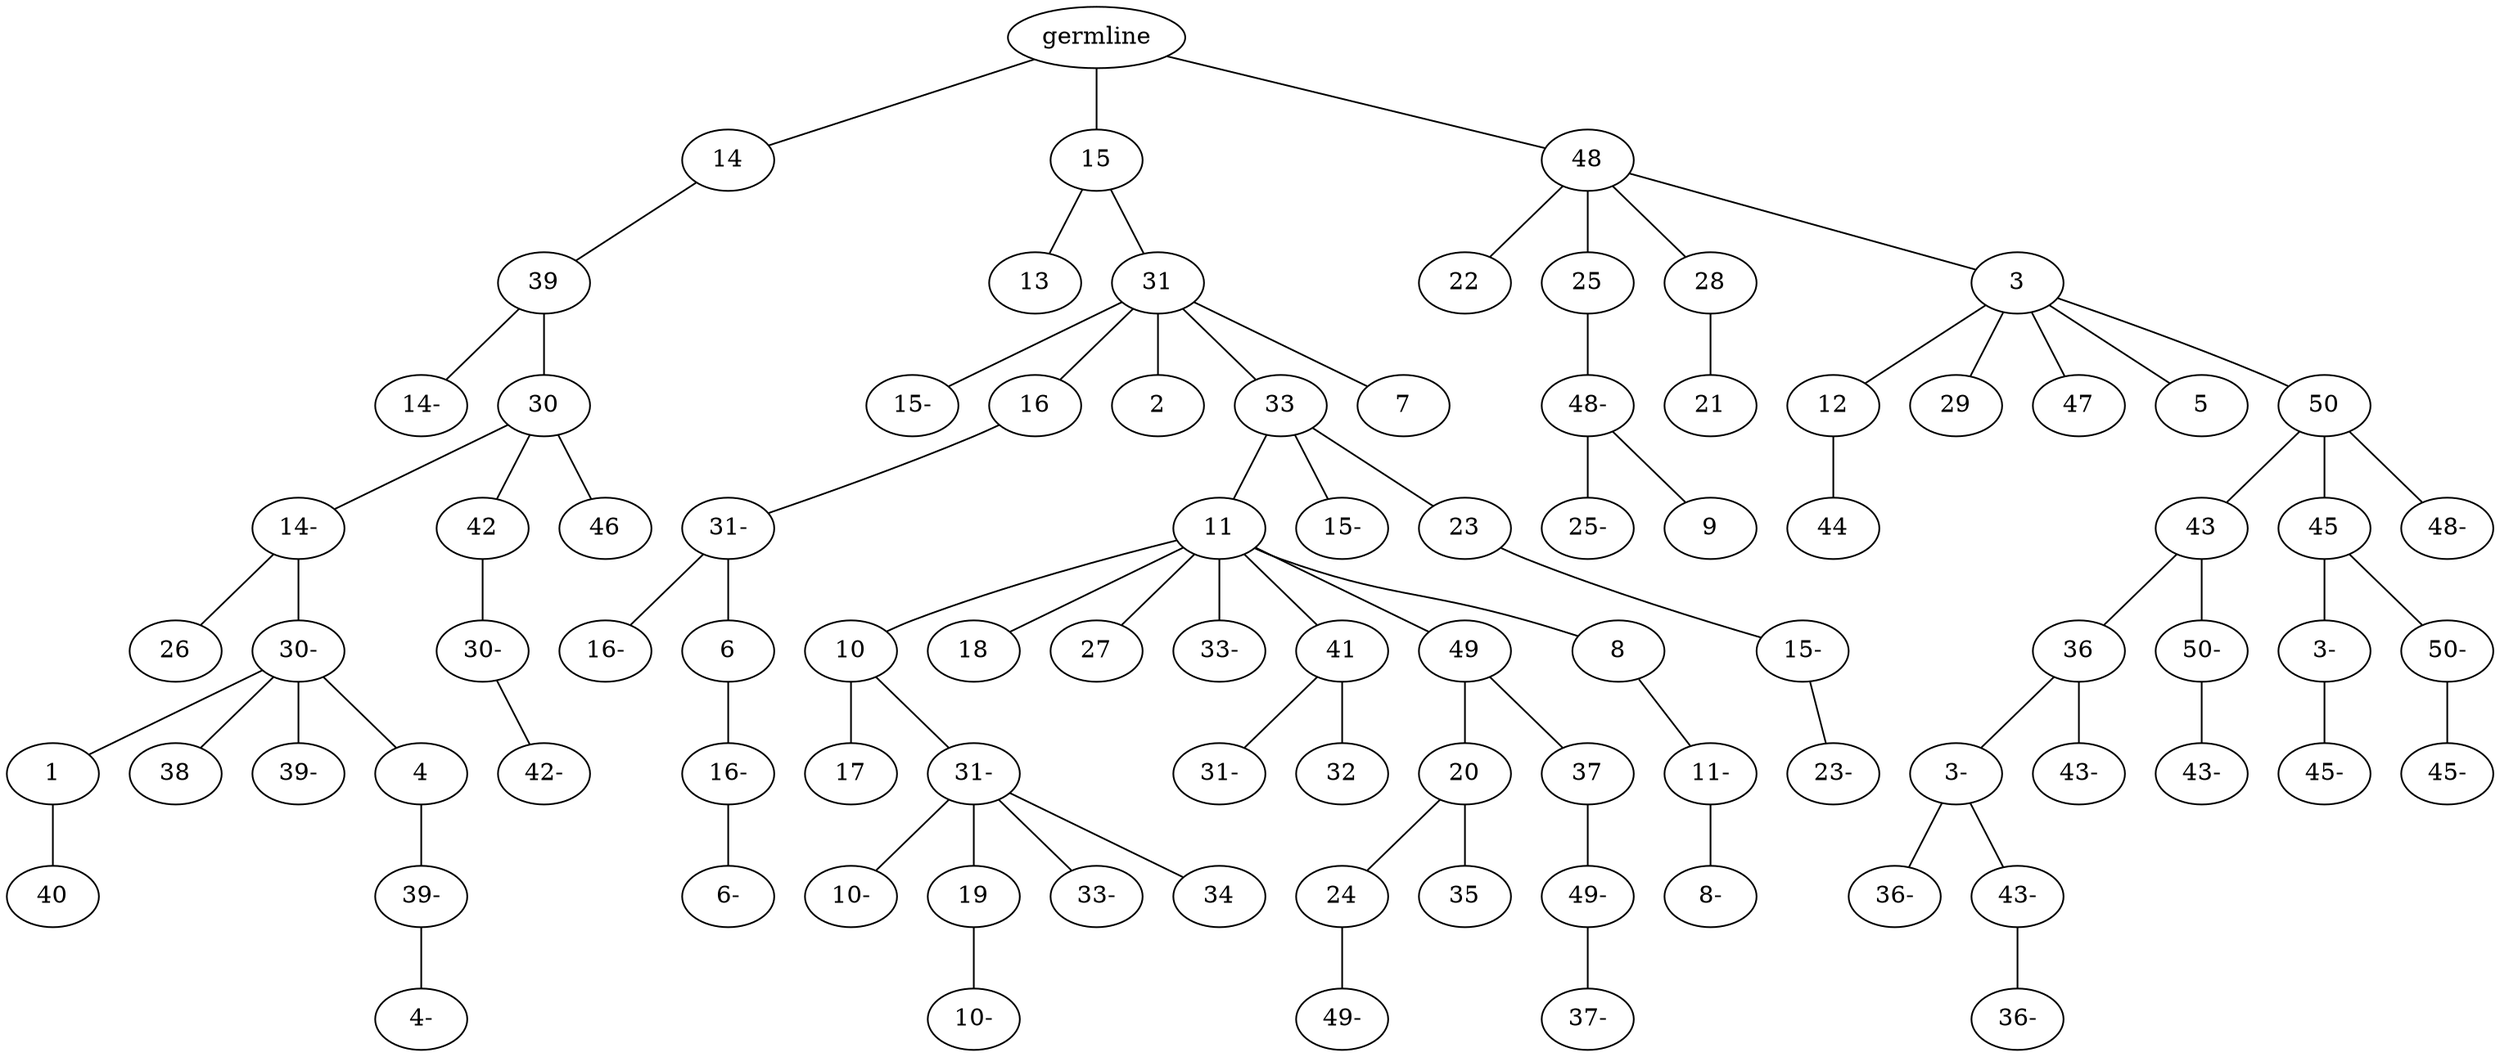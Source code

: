 graph tree {
    "139849067259984" [label="germline"];
    "139849071878880" [label="14"];
    "139849069891648" [label="39"];
    "139849069895440" [label="14-"];
    "139849069893520" [label="30"];
    "139849069893808" [label="14-"];
    "139849069895392" [label="26"];
    "139849074617984" [label="30-"];
    "139849074617792" [label="1"];
    "139849074614432" [label="40"];
    "139849074615776" [label="38"];
    "139849074615392" [label="39-"];
    "139849074615200" [label="4"];
    "139849074616112" [label="39-"];
    "139849074616928" [label="4-"];
    "139849069892608" [label="42"];
    "139849074616496" [label="30-"];
    "139849074617696" [label="42-"];
    "139849074618032" [label="46"];
    "139849071880464" [label="15"];
    "139849069892992" [label="13"];
    "139849074615008" [label="31"];
    "139849074616880" [label="15-"];
    "139849056363472" [label="16"];
    "139849056363808" [label="31-"];
    "139849056365008" [label="16-"];
    "139849056366112" [label="6"];
    "139849056363712" [label="16-"];
    "139849056363664" [label="6-"];
    "139849056366448" [label="2"];
    "139849056365728" [label="33"];
    "139849056364432" [label="11"];
    "139849056364192" [label="10"];
    "139849056364048" [label="17"];
    "139849056364528" [label="31-"];
    "139849056365872" [label="10-"];
    "139849056364768" [label="19"];
    "139849056365296" [label="10-"];
    "139849056364960" [label="33-"];
    "139849056363136" [label="34"];
    "139849056366496" [label="18"];
    "139849056366016" [label="27"];
    "139849056365248" [label="33-"];
    "139849056365680" [label="41"];
    "139849056362800" [label="31-"];
    "139849056364096" [label="32"];
    "139849056365104" [label="49"];
    "139849056364816" [label="20"];
    "139849059807392" [label="24"];
    "139849067180768" [label="49-"];
    "139849067183888" [label="35"];
    "139849075970448" [label="37"];
    "139849060376384" [label="49-"];
    "139849060374896" [label="37-"];
    "139849056363952" [label="8"];
    "139849060375856" [label="11-"];
    "139849060372736" [label="8-"];
    "139849056365920" [label="15-"];
    "139849056364336" [label="23"];
    "139849060375328" [label="15-"];
    "139849060374992" [label="23-"];
    "139849056365440" [label="7"];
    "139849069894192" [label="48"];
    "139849056366400" [label="22"];
    "139849060375280" [label="25"];
    "139849060374752" [label="48-"];
    "139849060372784" [label="25-"];
    "139849060373216" [label="9"];
    "139849060375808" [label="28"];
    "139849069893616" [label="21"];
    "139849060375760" [label="3"];
    "139849073476608" [label="12"];
    "139849073475744" [label="44"];
    "139849073476416" [label="29"];
    "139849073477040" [label="47"];
    "139849073477664" [label="5"];
    "139849073475648" [label="50"];
    "139849073477376" [label="43"];
    "139849073475840" [label="36"];
    "139849079147200" [label="3-"];
    "139849079147296" [label="36-"];
    "139849079146384" [label="43-"];
    "139849079147632" [label="36-"];
    "139849079148064" [label="43-"];
    "139849073476320" [label="50-"];
    "139849079145376" [label="43-"];
    "139849073477472" [label="45"];
    "139849079147824" [label="3-"];
    "139849079147392" [label="45-"];
    "139849079147920" [label="50-"];
    "139849079145712" [label="45-"];
    "139849079146576" [label="48-"];
    "139849067259984" -- "139849071878880";
    "139849067259984" -- "139849071880464";
    "139849067259984" -- "139849069894192";
    "139849071878880" -- "139849069891648";
    "139849069891648" -- "139849069895440";
    "139849069891648" -- "139849069893520";
    "139849069893520" -- "139849069893808";
    "139849069893520" -- "139849069892608";
    "139849069893520" -- "139849074618032";
    "139849069893808" -- "139849069895392";
    "139849069893808" -- "139849074617984";
    "139849074617984" -- "139849074617792";
    "139849074617984" -- "139849074615776";
    "139849074617984" -- "139849074615392";
    "139849074617984" -- "139849074615200";
    "139849074617792" -- "139849074614432";
    "139849074615200" -- "139849074616112";
    "139849074616112" -- "139849074616928";
    "139849069892608" -- "139849074616496";
    "139849074616496" -- "139849074617696";
    "139849071880464" -- "139849069892992";
    "139849071880464" -- "139849074615008";
    "139849074615008" -- "139849074616880";
    "139849074615008" -- "139849056363472";
    "139849074615008" -- "139849056366448";
    "139849074615008" -- "139849056365728";
    "139849074615008" -- "139849056365440";
    "139849056363472" -- "139849056363808";
    "139849056363808" -- "139849056365008";
    "139849056363808" -- "139849056366112";
    "139849056366112" -- "139849056363712";
    "139849056363712" -- "139849056363664";
    "139849056365728" -- "139849056364432";
    "139849056365728" -- "139849056365920";
    "139849056365728" -- "139849056364336";
    "139849056364432" -- "139849056364192";
    "139849056364432" -- "139849056366496";
    "139849056364432" -- "139849056366016";
    "139849056364432" -- "139849056365248";
    "139849056364432" -- "139849056365680";
    "139849056364432" -- "139849056365104";
    "139849056364432" -- "139849056363952";
    "139849056364192" -- "139849056364048";
    "139849056364192" -- "139849056364528";
    "139849056364528" -- "139849056365872";
    "139849056364528" -- "139849056364768";
    "139849056364528" -- "139849056364960";
    "139849056364528" -- "139849056363136";
    "139849056364768" -- "139849056365296";
    "139849056365680" -- "139849056362800";
    "139849056365680" -- "139849056364096";
    "139849056365104" -- "139849056364816";
    "139849056365104" -- "139849075970448";
    "139849056364816" -- "139849059807392";
    "139849056364816" -- "139849067183888";
    "139849059807392" -- "139849067180768";
    "139849075970448" -- "139849060376384";
    "139849060376384" -- "139849060374896";
    "139849056363952" -- "139849060375856";
    "139849060375856" -- "139849060372736";
    "139849056364336" -- "139849060375328";
    "139849060375328" -- "139849060374992";
    "139849069894192" -- "139849056366400";
    "139849069894192" -- "139849060375280";
    "139849069894192" -- "139849060375808";
    "139849069894192" -- "139849060375760";
    "139849060375280" -- "139849060374752";
    "139849060374752" -- "139849060372784";
    "139849060374752" -- "139849060373216";
    "139849060375808" -- "139849069893616";
    "139849060375760" -- "139849073476608";
    "139849060375760" -- "139849073476416";
    "139849060375760" -- "139849073477040";
    "139849060375760" -- "139849073477664";
    "139849060375760" -- "139849073475648";
    "139849073476608" -- "139849073475744";
    "139849073475648" -- "139849073477376";
    "139849073475648" -- "139849073477472";
    "139849073475648" -- "139849079146576";
    "139849073477376" -- "139849073475840";
    "139849073477376" -- "139849073476320";
    "139849073475840" -- "139849079147200";
    "139849073475840" -- "139849079148064";
    "139849079147200" -- "139849079147296";
    "139849079147200" -- "139849079146384";
    "139849079146384" -- "139849079147632";
    "139849073476320" -- "139849079145376";
    "139849073477472" -- "139849079147824";
    "139849073477472" -- "139849079147920";
    "139849079147824" -- "139849079147392";
    "139849079147920" -- "139849079145712";
}
